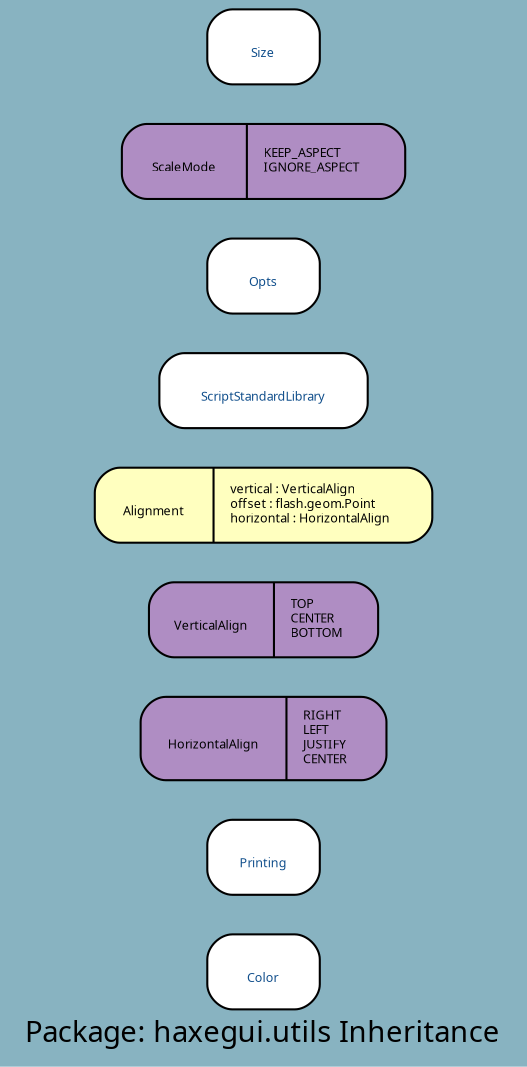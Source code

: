digraph uml {
	graph [label="Package: haxegui.utils Inheritance", ratio=compress, rankdir=RL, smoothing=avg_dist, overlap=compress, packMode="graph", labelloc=c, fontname="DejaVu Sans Condenesed", fontsize=14, bgcolor="#88B3C1", fontcolor=black];
	node [label="\N", style="rounded,filled", fillcolor="#96c288", fontcolor="#104E8B", fontname="FFF Harmony", fontsize=6, shape=record, color=black];
	edge [fontname=Sans, fontsize=8, minlen="1.2", color=black, fontcolor=black];
	graph [lp="126,12",
		bb="0,0,252,497"];
	"haxegui.utils.Color" [label="{\nColor}", fillcolor=white, URL="../types/haxegui/utils/Color.html", tooltip="\nColor", portPos=w, pos="126,43", rects="99,25,153,61", width="0.75", height="0.50"];
	"haxegui.utils.Printing" [label="{\nPrinting}", fillcolor=white, URL="../types/haxegui/utils/Printing.html", tooltip="\nPrinting", portPos=w, pos="126,97", rects="99,79,153,115", width="0.75", height="0.50"];
	"haxegui.utils.HorizontalAlign" [label="{\nHorizontalAlign|RIGHT\lLEFT\lJUSTIFY\lCENTER\l}", fillcolor="#af8dc3", fontcolor=black, pos="126,153", rects="67,133,137,173 137,133,186,173", width="1.64", height="0.56"];
	"haxegui.utils.VerticalAlign" [label="{\nVerticalAlign|TOP\lCENTER\lBOTTOM\l}", fillcolor="#af8dc3", fontcolor=black, pos="126,209", rects="71,191,134,227 134,191,182,227", width="1.53", height="0.50"];
	"haxegui.utils.Alignment" [label="{\nAlignment|vertical : VerticalAlign\loffset : flash.geom.Point\lhorizontal : HorizontalAlign\l}", fillcolor="#ffffbf", fontcolor=black, pos="126,263", rects="45,245,96,281 96,245,208,281", width="2.25", height="0.50"];
	"haxegui.utils.ScriptStandardLibrary" [label="{\nScriptStandardLibrary}", fillcolor=white, URL="../types/haxegui/utils/ScriptStandardLibrary.html", tooltip="\nScriptStandardLibrary", portPos=w, pos="126,317", rects="76,299,176,335", width="1.39", height="0.50"];
	"haxegui.utils.Opts" [label="{\nOpts}", fillcolor=white, URL="../types/haxegui/utils/Opts.html", tooltip="\nOpts", portPos=w, pos="126,371", rects="99,353,153,389", width="0.75", height="0.50"];
	"haxegui.utils.ScaleMode" [label="{\nScaleMode|KEEP_ASPECT\lIGNORE_ASPECT\l}", fillcolor="#af8dc3", fontcolor=black, pos="126,425", rects="58,407,114,443 114,407,195,443", width="1.89", height="0.50"];
	"haxegui.utils.Size" [label="{\nSize}", fillcolor=white, URL="../types/haxegui/utils/Size.html", tooltip="\nSize", portPos=w, pos="126,479", rects="99,461,153,497", width="0.75", height="0.50"];
}
